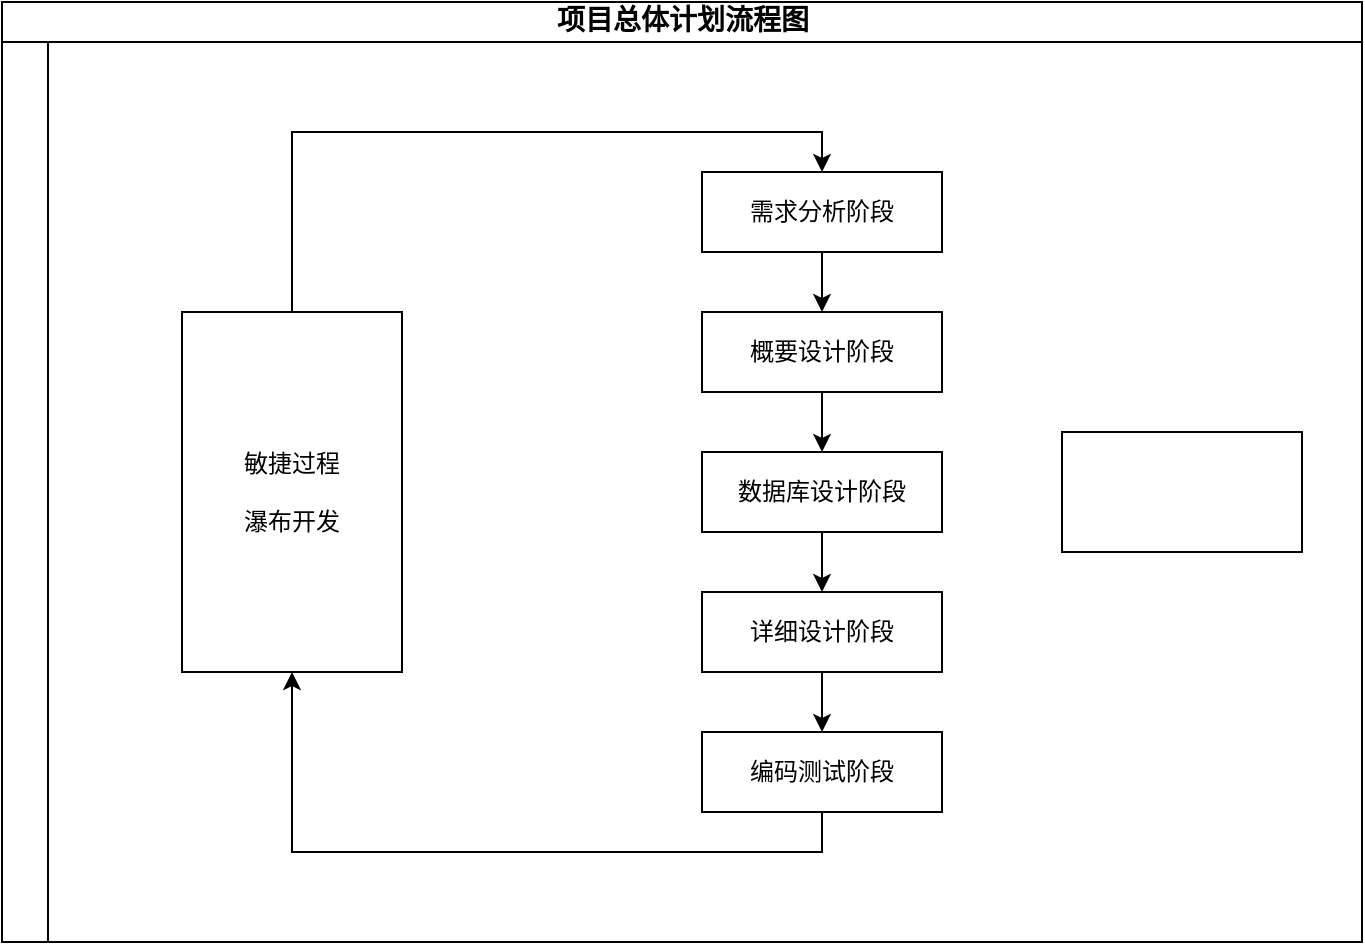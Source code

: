 <mxfile version="22.1.3" type="github">
  <diagram name="Page-1" id="c7488fd3-1785-93aa-aadb-54a6760d102a">
    <mxGraphModel dx="946" dy="673" grid="1" gridSize="10" guides="1" tooltips="1" connect="1" arrows="1" fold="1" page="1" pageScale="1" pageWidth="1100" pageHeight="850" background="none" math="0" shadow="0">
      <root>
        <mxCell id="0" />
        <mxCell id="1" parent="0" />
        <mxCell id="m_UXM7G4h7A_9IYMiCdS-9" value="&lt;font style=&quot;font-size: 14px;&quot;&gt;项目总体计划流程图&lt;/font&gt;" style="swimlane;html=1;childLayout=stackLayout;horizontal=1;startSize=20;horizontalStack=0;rounded=0;shadow=0;labelBackgroundColor=none;strokeWidth=1;fontFamily=Verdana;fontSize=8;align=center;" vertex="1" parent="1">
          <mxGeometry x="160" y="90" width="680" height="470" as="geometry" />
        </mxCell>
        <mxCell id="m_UXM7G4h7A_9IYMiCdS-14" value="" style="swimlane;horizontal=0;whiteSpace=wrap;html=1;" vertex="1" parent="m_UXM7G4h7A_9IYMiCdS-9">
          <mxGeometry y="20" width="680" height="450" as="geometry" />
        </mxCell>
        <mxCell id="m_UXM7G4h7A_9IYMiCdS-21" style="edgeStyle=orthogonalEdgeStyle;rounded=0;orthogonalLoop=1;jettySize=auto;html=1;exitX=0.5;exitY=1;exitDx=0;exitDy=0;" edge="1" parent="m_UXM7G4h7A_9IYMiCdS-14" source="m_UXM7G4h7A_9IYMiCdS-16" target="m_UXM7G4h7A_9IYMiCdS-17">
          <mxGeometry relative="1" as="geometry" />
        </mxCell>
        <mxCell id="m_UXM7G4h7A_9IYMiCdS-16" value="概要设计阶段" style="rounded=0;whiteSpace=wrap;html=1;" vertex="1" parent="m_UXM7G4h7A_9IYMiCdS-14">
          <mxGeometry x="350" y="135" width="120" height="40" as="geometry" />
        </mxCell>
        <mxCell id="m_UXM7G4h7A_9IYMiCdS-20" style="edgeStyle=orthogonalEdgeStyle;rounded=0;orthogonalLoop=1;jettySize=auto;html=1;exitX=0.5;exitY=1;exitDx=0;exitDy=0;entryX=0.5;entryY=0;entryDx=0;entryDy=0;" edge="1" parent="m_UXM7G4h7A_9IYMiCdS-14" source="m_UXM7G4h7A_9IYMiCdS-15" target="m_UXM7G4h7A_9IYMiCdS-16">
          <mxGeometry relative="1" as="geometry" />
        </mxCell>
        <mxCell id="m_UXM7G4h7A_9IYMiCdS-15" value="需求分析阶段" style="rounded=0;whiteSpace=wrap;html=1;" vertex="1" parent="m_UXM7G4h7A_9IYMiCdS-14">
          <mxGeometry x="350" y="65" width="120" height="40" as="geometry" />
        </mxCell>
        <mxCell id="m_UXM7G4h7A_9IYMiCdS-22" style="edgeStyle=orthogonalEdgeStyle;rounded=0;orthogonalLoop=1;jettySize=auto;html=1;exitX=0.5;exitY=1;exitDx=0;exitDy=0;entryX=0.5;entryY=0;entryDx=0;entryDy=0;" edge="1" parent="m_UXM7G4h7A_9IYMiCdS-14" source="m_UXM7G4h7A_9IYMiCdS-17" target="m_UXM7G4h7A_9IYMiCdS-18">
          <mxGeometry relative="1" as="geometry" />
        </mxCell>
        <mxCell id="m_UXM7G4h7A_9IYMiCdS-17" value="数据库设计阶段" style="rounded=0;whiteSpace=wrap;html=1;" vertex="1" parent="m_UXM7G4h7A_9IYMiCdS-14">
          <mxGeometry x="350" y="205" width="120" height="40" as="geometry" />
        </mxCell>
        <mxCell id="m_UXM7G4h7A_9IYMiCdS-23" style="edgeStyle=orthogonalEdgeStyle;rounded=0;orthogonalLoop=1;jettySize=auto;html=1;exitX=0.5;exitY=1;exitDx=0;exitDy=0;entryX=0.5;entryY=0;entryDx=0;entryDy=0;" edge="1" parent="m_UXM7G4h7A_9IYMiCdS-14" source="m_UXM7G4h7A_9IYMiCdS-18" target="m_UXM7G4h7A_9IYMiCdS-19">
          <mxGeometry relative="1" as="geometry" />
        </mxCell>
        <mxCell id="m_UXM7G4h7A_9IYMiCdS-18" value="详细设计阶段" style="rounded=0;whiteSpace=wrap;html=1;" vertex="1" parent="m_UXM7G4h7A_9IYMiCdS-14">
          <mxGeometry x="350" y="275" width="120" height="40" as="geometry" />
        </mxCell>
        <mxCell id="m_UXM7G4h7A_9IYMiCdS-27" style="edgeStyle=orthogonalEdgeStyle;rounded=0;orthogonalLoop=1;jettySize=auto;html=1;exitX=0.5;exitY=1;exitDx=0;exitDy=0;entryX=0.5;entryY=1;entryDx=0;entryDy=0;" edge="1" parent="m_UXM7G4h7A_9IYMiCdS-14" source="m_UXM7G4h7A_9IYMiCdS-19" target="m_UXM7G4h7A_9IYMiCdS-24">
          <mxGeometry relative="1" as="geometry" />
        </mxCell>
        <mxCell id="m_UXM7G4h7A_9IYMiCdS-19" value="编码测试阶段" style="rounded=0;whiteSpace=wrap;html=1;" vertex="1" parent="m_UXM7G4h7A_9IYMiCdS-14">
          <mxGeometry x="350" y="345" width="120" height="40" as="geometry" />
        </mxCell>
        <mxCell id="m_UXM7G4h7A_9IYMiCdS-26" style="edgeStyle=orthogonalEdgeStyle;rounded=0;orthogonalLoop=1;jettySize=auto;html=1;exitX=0.5;exitY=0;exitDx=0;exitDy=0;entryX=0.5;entryY=0;entryDx=0;entryDy=0;" edge="1" parent="m_UXM7G4h7A_9IYMiCdS-14" source="m_UXM7G4h7A_9IYMiCdS-24" target="m_UXM7G4h7A_9IYMiCdS-15">
          <mxGeometry relative="1" as="geometry" />
        </mxCell>
        <mxCell id="m_UXM7G4h7A_9IYMiCdS-24" value="敏捷过程&lt;br&gt;&lt;br&gt;瀑布开发" style="rounded=0;whiteSpace=wrap;html=1;" vertex="1" parent="m_UXM7G4h7A_9IYMiCdS-14">
          <mxGeometry x="90" y="135" width="110" height="180" as="geometry" />
        </mxCell>
        <mxCell id="m_UXM7G4h7A_9IYMiCdS-28" value="" style="rounded=0;whiteSpace=wrap;html=1;horizontal=1;" vertex="1" parent="m_UXM7G4h7A_9IYMiCdS-14">
          <mxGeometry x="530" y="195" width="120" height="60" as="geometry" />
        </mxCell>
      </root>
    </mxGraphModel>
  </diagram>
</mxfile>
